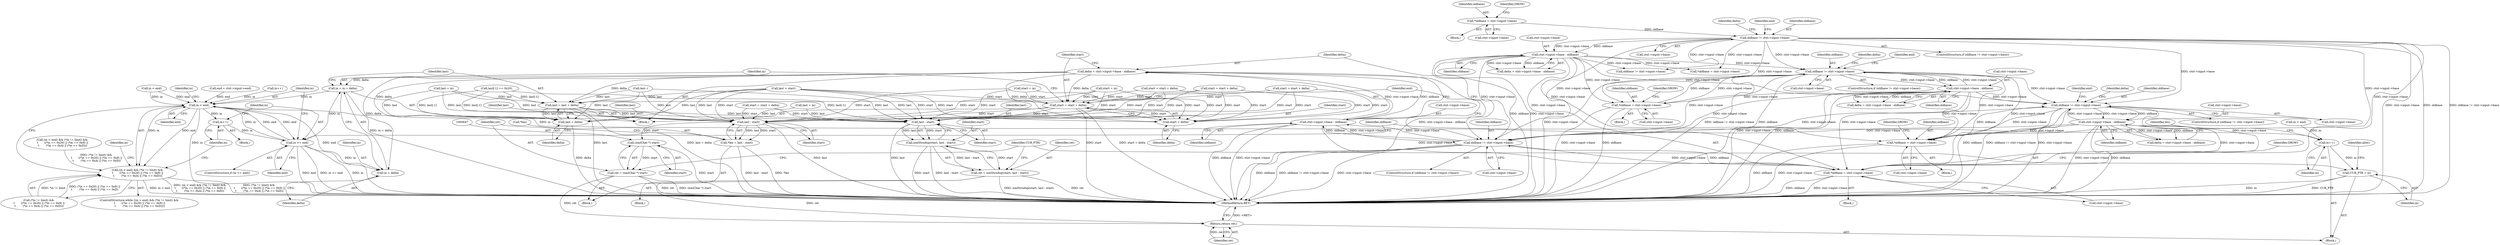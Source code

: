 digraph "0_Chrome_d0947db40187f4708c58e64cbd6013faf9eddeed_1@integer" {
"1000493" [label="(Call,delta = ctxt->input->base - oldbase)"];
"1000495" [label="(Call,ctxt->input->base - oldbase)"];
"1000484" [label="(Call,oldbase != ctxt->input->base)"];
"1000467" [label="(Call,*oldbase = ctxt->input->base)"];
"1000193" [label="(Call,ctxt->input->base - oldbase)"];
"1000182" [label="(Call,oldbase != ctxt->input->base)"];
"1000173" [label="(Call,*oldbase = ctxt->input->base)"];
"1000378" [label="(Call,oldbase != ctxt->input->base)"];
"1000361" [label="(Call,*oldbase = ctxt->input->base)"];
"1000389" [label="(Call,ctxt->input->base - oldbase)"];
"1000289" [label="(Call,ctxt->input->base - oldbase)"];
"1000278" [label="(Call,oldbase != ctxt->input->base)"];
"1000261" [label="(Call,*oldbase = ctxt->input->base)"];
"1000502" [label="(Call,start = start + delta)"];
"1000504" [label="(Call,start + delta)"];
"1000641" [label="(Call,last - start)"];
"1000638" [label="(Call,*len = last - start)"];
"1000646" [label="(Call,(xmlChar *) start)"];
"1000644" [label="(Call,ret = (xmlChar *) start)"];
"1000673" [label="(Return,return ret;)"];
"1000661" [label="(Call,last - start)"];
"1000659" [label="(Call,xmlStrndup(start, last - start))"];
"1000657" [label="(Call,ret = xmlStrndup(start, last - start))"];
"1000507" [label="(Call,in = in + delta)"];
"1000431" [label="(Call,in < end)"];
"1000430" [label="(Call,(in < end) && (*in != limit) && \n\t       ((*in == 0x20) || (*in == 0x9) ||\n\t        (*in == 0xA) || (*in == 0xD)))"];
"1000459" [label="(Call,in++)"];
"1000462" [label="(Call,in >= end)"];
"1000509" [label="(Call,in + delta)"];
"1000631" [label="(Call,in++)"];
"1000664" [label="(Call,CUR_PTR = in)"];
"1000512" [label="(Call,last = last + delta)"];
"1000514" [label="(Call,last + delta)"];
"1000660" [label="(Identifier,start)"];
"1000389" [label="(Call,ctxt->input->base - oldbase)"];
"1000211" [label="(Identifier,end)"];
"1000484" [label="(Call,oldbase != ctxt->input->base)"];
"1000631" [label="(Call,in++)"];
"1000646" [label="(Call,(xmlChar *) start)"];
"1000418" [label="(Call,last[-1] == 0x20)"];
"1000527" [label="(Identifier,in)"];
"1000263" [label="(Call,ctxt->input->base)"];
"1000431" [label="(Call,in < end)"];
"1000427" [label="(Call,last--)"];
"1000514" [label="(Call,last + delta)"];
"1000296" [label="(Call,start = start + delta)"];
"1000289" [label="(Call,ctxt->input->base - oldbase)"];
"1000390" [label="(Call,ctxt->input->base)"];
"1000645" [label="(Identifier,ret)"];
"1000469" [label="(Call,ctxt->input->base)"];
"1000174" [label="(Identifier,oldbase)"];
"1000315" [label="(Call,in < end)"];
"1000378" [label="(Call,oldbase != ctxt->input->base)"];
"1000485" [label="(Identifier,oldbase)"];
"1000659" [label="(Call,xmlStrndup(start, last - start))"];
"1000458" [label="(Block,)"];
"1000674" [label="(Identifier,ret)"];
"1000493" [label="(Call,delta = ctxt->input->base - oldbase)"];
"1000483" [label="(ControlStructure,if (oldbase != ctxt->input->base))"];
"1000361" [label="(Call,*oldbase = ctxt->input->base)"];
"1000501" [label="(Identifier,oldbase)"];
"1000664" [label="(Call,CUR_PTR = in)"];
"1000657" [label="(Call,ret = xmlStrndup(start, last - start))"];
"1000643" [label="(Identifier,start)"];
"1000290" [label="(Call,ctxt->input->base)"];
"1000635" [label="(Identifier,len)"];
"1000460" [label="(Identifier,in)"];
"1000388" [label="(Identifier,delta)"];
"1000193" [label="(Call,ctxt->input->base - oldbase)"];
"1000491" [label="(Block,)"];
"1000663" [label="(Identifier,start)"];
"1000534" [label="(Call,in < end)"];
"1000661" [label="(Call,last - start)"];
"1000658" [label="(Identifier,ret)"];
"1000432" [label="(Identifier,in)"];
"1000387" [label="(Call,delta = ctxt->input->base - oldbase)"];
"1000368" [label="(Identifier,GROW)"];
"1000467" [label="(Call,*oldbase = ctxt->input->base)"];
"1000518" [label="(Identifier,end)"];
"1000515" [label="(Identifier,last)"];
"1000288" [label="(Identifier,delta)"];
"1000637" [label="(Block,)"];
"1000662" [label="(Identifier,last)"];
"1000173" [label="(Call,*oldbase = ctxt->input->base)"];
"1000280" [label="(Call,ctxt->input->base)"];
"1000641" [label="(Call,last - start)"];
"1000287" [label="(Call,delta = ctxt->input->base - oldbase)"];
"1000486" [label="(Call,ctxt->input->base)"];
"1000184" [label="(Call,ctxt->input->base)"];
"1000507" [label="(Call,in = in + delta)"];
"1000259" [label="(Block,)"];
"1000673" [label="(Return,return ret;)"];
"1000513" [label="(Identifier,last)"];
"1000465" [label="(Block,)"];
"1000108" [label="(Block,)"];
"1000665" [label="(Identifier,CUR_PTR)"];
"1000194" [label="(Call,ctxt->input->base)"];
"1000642" [label="(Identifier,last)"];
"1000464" [label="(Identifier,end)"];
"1000183" [label="(Identifier,oldbase)"];
"1000687" [label="(MethodReturn,RET)"];
"1000512" [label="(Call,last = last + delta)"];
"1000494" [label="(Identifier,delta)"];
"1000463" [label="(Identifier,in)"];
"1000468" [label="(Identifier,oldbase)"];
"1000295" [label="(Identifier,oldbase)"];
"1000648" [label="(Identifier,start)"];
"1000307" [label="(Identifier,end)"];
"1000379" [label="(Identifier,oldbase)"];
"1000639" [label="(Call,*len)"];
"1000605" [label="(Call,start = start + delta)"];
"1000363" [label="(Call,ctxt->input->base)"];
"1000504" [label="(Call,start + delta)"];
"1000171" [label="(Block,)"];
"1000434" [label="(Call,(*in != limit) && \n\t       ((*in == 0x20) || (*in == 0x9) ||\n\t        (*in == 0xA) || (*in == 0xD)))"];
"1000380" [label="(Call,ctxt->input->base)"];
"1000503" [label="(Identifier,start)"];
"1000638" [label="(Call,*len = last - start)"];
"1000252" [label="(Call,start = in)"];
"1000517" [label="(Call,end = ctxt->input->end)"];
"1000474" [label="(Identifier,GROW)"];
"1000430" [label="(Call,(in < end) && (*in != limit) && \n\t       ((*in == 0x20) || (*in == 0x9) ||\n\t        (*in == 0xA) || (*in == 0xD)))"];
"1000191" [label="(Call,delta = ctxt->input->base - oldbase)"];
"1000506" [label="(Identifier,delta)"];
"1000164" [label="(Call,start = in)"];
"1000377" [label="(ControlStructure,if (oldbase != ctxt->input->base))"];
"1000396" [label="(Call,start = start + delta)"];
"1000650" [label="(Block,)"];
"1000644" [label="(Call,ret = (xmlChar *) start)"];
"1000622" [label="(Call,last = in)"];
"1000459" [label="(Call,in++)"];
"1000347" [label="(Call,in++)"];
"1000221" [label="(Call,(in < end) && (*in != limit) && \n\t       ((*in == 0x20) || (*in == 0x9) ||\n\t        (*in == 0xA) || (*in == 0xD)))"];
"1000505" [label="(Identifier,start)"];
"1000362" [label="(Identifier,oldbase)"];
"1000502" [label="(Call,start = start + delta)"];
"1000424" [label="(Call,last > start)"];
"1000199" [label="(Identifier,oldbase)"];
"1000175" [label="(Call,ctxt->input->base)"];
"1000359" [label="(Block,)"];
"1000200" [label="(Call,start = start + delta)"];
"1000668" [label="(Identifier,alloc)"];
"1000510" [label="(Identifier,in)"];
"1000495" [label="(Call,ctxt->input->base - oldbase)"];
"1000516" [label="(Identifier,delta)"];
"1000509" [label="(Call,in + delta)"];
"1000268" [label="(Identifier,GROW)"];
"1000462" [label="(Call,in >= end)"];
"1000437" [label="(Identifier,in)"];
"1000511" [label="(Identifier,delta)"];
"1000262" [label="(Identifier,oldbase)"];
"1000395" [label="(Identifier,oldbase)"];
"1000180" [label="(Identifier,GROW)"];
"1000461" [label="(ControlStructure,if (in >= end))"];
"1000413" [label="(Call,last = in)"];
"1000433" [label="(Identifier,end)"];
"1000496" [label="(Call,ctxt->input->base)"];
"1000570" [label="(Call,*oldbase = ctxt->input->base)"];
"1000587" [label="(Call,oldbase != ctxt->input->base)"];
"1000181" [label="(ControlStructure,if (oldbase != ctxt->input->base))"];
"1000407" [label="(Identifier,end)"];
"1000429" [label="(ControlStructure,while ((in < end) && (*in != limit) && \n\t       ((*in == 0x20) || (*in == 0x9) ||\n\t        (*in == 0xA) || (*in == 0xD))))"];
"1000632" [label="(Identifier,in)"];
"1000192" [label="(Identifier,delta)"];
"1000278" [label="(Call,oldbase != ctxt->input->base)"];
"1000261" [label="(Call,*oldbase = ctxt->input->base)"];
"1000182" [label="(Call,oldbase != ctxt->input->base)"];
"1000666" [label="(Identifier,in)"];
"1000508" [label="(Identifier,in)"];
"1000279" [label="(Identifier,oldbase)"];
"1000277" [label="(ControlStructure,if (oldbase != ctxt->input->base))"];
"1000493" -> "1000491"  [label="AST: "];
"1000493" -> "1000495"  [label="CFG: "];
"1000494" -> "1000493"  [label="AST: "];
"1000495" -> "1000493"  [label="AST: "];
"1000503" -> "1000493"  [label="CFG: "];
"1000493" -> "1000687"  [label="DDG: ctxt->input->base - oldbase"];
"1000495" -> "1000493"  [label="DDG: ctxt->input->base"];
"1000495" -> "1000493"  [label="DDG: oldbase"];
"1000493" -> "1000502"  [label="DDG: delta"];
"1000493" -> "1000504"  [label="DDG: delta"];
"1000493" -> "1000507"  [label="DDG: delta"];
"1000493" -> "1000509"  [label="DDG: delta"];
"1000493" -> "1000512"  [label="DDG: delta"];
"1000493" -> "1000514"  [label="DDG: delta"];
"1000495" -> "1000501"  [label="CFG: "];
"1000496" -> "1000495"  [label="AST: "];
"1000501" -> "1000495"  [label="AST: "];
"1000495" -> "1000687"  [label="DDG: ctxt->input->base"];
"1000495" -> "1000687"  [label="DDG: oldbase"];
"1000495" -> "1000467"  [label="DDG: ctxt->input->base"];
"1000495" -> "1000484"  [label="DDG: ctxt->input->base"];
"1000484" -> "1000495"  [label="DDG: ctxt->input->base"];
"1000484" -> "1000495"  [label="DDG: oldbase"];
"1000484" -> "1000483"  [label="AST: "];
"1000484" -> "1000486"  [label="CFG: "];
"1000485" -> "1000484"  [label="AST: "];
"1000486" -> "1000484"  [label="AST: "];
"1000494" -> "1000484"  [label="CFG: "];
"1000518" -> "1000484"  [label="CFG: "];
"1000484" -> "1000687"  [label="DDG: ctxt->input->base"];
"1000484" -> "1000687"  [label="DDG: oldbase"];
"1000484" -> "1000687"  [label="DDG: oldbase != ctxt->input->base"];
"1000484" -> "1000467"  [label="DDG: ctxt->input->base"];
"1000467" -> "1000484"  [label="DDG: oldbase"];
"1000193" -> "1000484"  [label="DDG: ctxt->input->base"];
"1000182" -> "1000484"  [label="DDG: ctxt->input->base"];
"1000378" -> "1000484"  [label="DDG: ctxt->input->base"];
"1000389" -> "1000484"  [label="DDG: ctxt->input->base"];
"1000289" -> "1000484"  [label="DDG: ctxt->input->base"];
"1000278" -> "1000484"  [label="DDG: ctxt->input->base"];
"1000467" -> "1000465"  [label="AST: "];
"1000467" -> "1000469"  [label="CFG: "];
"1000468" -> "1000467"  [label="AST: "];
"1000469" -> "1000467"  [label="AST: "];
"1000474" -> "1000467"  [label="CFG: "];
"1000467" -> "1000687"  [label="DDG: oldbase"];
"1000467" -> "1000687"  [label="DDG: ctxt->input->base"];
"1000193" -> "1000467"  [label="DDG: ctxt->input->base"];
"1000182" -> "1000467"  [label="DDG: ctxt->input->base"];
"1000378" -> "1000467"  [label="DDG: ctxt->input->base"];
"1000389" -> "1000467"  [label="DDG: ctxt->input->base"];
"1000289" -> "1000467"  [label="DDG: ctxt->input->base"];
"1000278" -> "1000467"  [label="DDG: ctxt->input->base"];
"1000193" -> "1000191"  [label="AST: "];
"1000193" -> "1000199"  [label="CFG: "];
"1000194" -> "1000193"  [label="AST: "];
"1000199" -> "1000193"  [label="AST: "];
"1000191" -> "1000193"  [label="CFG: "];
"1000193" -> "1000687"  [label="DDG: ctxt->input->base"];
"1000193" -> "1000687"  [label="DDG: oldbase"];
"1000193" -> "1000191"  [label="DDG: ctxt->input->base"];
"1000193" -> "1000191"  [label="DDG: oldbase"];
"1000182" -> "1000193"  [label="DDG: ctxt->input->base"];
"1000182" -> "1000193"  [label="DDG: oldbase"];
"1000193" -> "1000261"  [label="DDG: ctxt->input->base"];
"1000193" -> "1000278"  [label="DDG: ctxt->input->base"];
"1000193" -> "1000361"  [label="DDG: ctxt->input->base"];
"1000193" -> "1000378"  [label="DDG: ctxt->input->base"];
"1000193" -> "1000570"  [label="DDG: ctxt->input->base"];
"1000193" -> "1000587"  [label="DDG: ctxt->input->base"];
"1000182" -> "1000181"  [label="AST: "];
"1000182" -> "1000184"  [label="CFG: "];
"1000183" -> "1000182"  [label="AST: "];
"1000184" -> "1000182"  [label="AST: "];
"1000192" -> "1000182"  [label="CFG: "];
"1000211" -> "1000182"  [label="CFG: "];
"1000182" -> "1000687"  [label="DDG: oldbase != ctxt->input->base"];
"1000182" -> "1000687"  [label="DDG: ctxt->input->base"];
"1000182" -> "1000687"  [label="DDG: oldbase"];
"1000173" -> "1000182"  [label="DDG: oldbase"];
"1000182" -> "1000261"  [label="DDG: ctxt->input->base"];
"1000182" -> "1000278"  [label="DDG: ctxt->input->base"];
"1000182" -> "1000361"  [label="DDG: ctxt->input->base"];
"1000182" -> "1000378"  [label="DDG: ctxt->input->base"];
"1000182" -> "1000570"  [label="DDG: ctxt->input->base"];
"1000182" -> "1000587"  [label="DDG: ctxt->input->base"];
"1000173" -> "1000171"  [label="AST: "];
"1000173" -> "1000175"  [label="CFG: "];
"1000174" -> "1000173"  [label="AST: "];
"1000175" -> "1000173"  [label="AST: "];
"1000180" -> "1000173"  [label="CFG: "];
"1000378" -> "1000377"  [label="AST: "];
"1000378" -> "1000380"  [label="CFG: "];
"1000379" -> "1000378"  [label="AST: "];
"1000380" -> "1000378"  [label="AST: "];
"1000388" -> "1000378"  [label="CFG: "];
"1000407" -> "1000378"  [label="CFG: "];
"1000378" -> "1000687"  [label="DDG: ctxt->input->base"];
"1000378" -> "1000687"  [label="DDG: oldbase"];
"1000378" -> "1000687"  [label="DDG: oldbase != ctxt->input->base"];
"1000378" -> "1000361"  [label="DDG: ctxt->input->base"];
"1000361" -> "1000378"  [label="DDG: oldbase"];
"1000389" -> "1000378"  [label="DDG: ctxt->input->base"];
"1000289" -> "1000378"  [label="DDG: ctxt->input->base"];
"1000278" -> "1000378"  [label="DDG: ctxt->input->base"];
"1000378" -> "1000389"  [label="DDG: ctxt->input->base"];
"1000378" -> "1000389"  [label="DDG: oldbase"];
"1000361" -> "1000359"  [label="AST: "];
"1000361" -> "1000363"  [label="CFG: "];
"1000362" -> "1000361"  [label="AST: "];
"1000363" -> "1000361"  [label="AST: "];
"1000368" -> "1000361"  [label="CFG: "];
"1000361" -> "1000687"  [label="DDG: oldbase"];
"1000361" -> "1000687"  [label="DDG: ctxt->input->base"];
"1000389" -> "1000361"  [label="DDG: ctxt->input->base"];
"1000289" -> "1000361"  [label="DDG: ctxt->input->base"];
"1000278" -> "1000361"  [label="DDG: ctxt->input->base"];
"1000389" -> "1000387"  [label="AST: "];
"1000389" -> "1000395"  [label="CFG: "];
"1000390" -> "1000389"  [label="AST: "];
"1000395" -> "1000389"  [label="AST: "];
"1000387" -> "1000389"  [label="CFG: "];
"1000389" -> "1000687"  [label="DDG: ctxt->input->base"];
"1000389" -> "1000687"  [label="DDG: oldbase"];
"1000389" -> "1000387"  [label="DDG: ctxt->input->base"];
"1000389" -> "1000387"  [label="DDG: oldbase"];
"1000289" -> "1000287"  [label="AST: "];
"1000289" -> "1000295"  [label="CFG: "];
"1000290" -> "1000289"  [label="AST: "];
"1000295" -> "1000289"  [label="AST: "];
"1000287" -> "1000289"  [label="CFG: "];
"1000289" -> "1000687"  [label="DDG: ctxt->input->base"];
"1000289" -> "1000687"  [label="DDG: oldbase"];
"1000289" -> "1000261"  [label="DDG: ctxt->input->base"];
"1000289" -> "1000278"  [label="DDG: ctxt->input->base"];
"1000289" -> "1000287"  [label="DDG: ctxt->input->base"];
"1000289" -> "1000287"  [label="DDG: oldbase"];
"1000278" -> "1000289"  [label="DDG: ctxt->input->base"];
"1000278" -> "1000289"  [label="DDG: oldbase"];
"1000278" -> "1000277"  [label="AST: "];
"1000278" -> "1000280"  [label="CFG: "];
"1000279" -> "1000278"  [label="AST: "];
"1000280" -> "1000278"  [label="AST: "];
"1000288" -> "1000278"  [label="CFG: "];
"1000307" -> "1000278"  [label="CFG: "];
"1000278" -> "1000687"  [label="DDG: ctxt->input->base"];
"1000278" -> "1000687"  [label="DDG: oldbase != ctxt->input->base"];
"1000278" -> "1000687"  [label="DDG: oldbase"];
"1000278" -> "1000261"  [label="DDG: ctxt->input->base"];
"1000261" -> "1000278"  [label="DDG: oldbase"];
"1000261" -> "1000259"  [label="AST: "];
"1000261" -> "1000263"  [label="CFG: "];
"1000262" -> "1000261"  [label="AST: "];
"1000263" -> "1000261"  [label="AST: "];
"1000268" -> "1000261"  [label="CFG: "];
"1000261" -> "1000687"  [label="DDG: ctxt->input->base"];
"1000261" -> "1000687"  [label="DDG: oldbase"];
"1000502" -> "1000491"  [label="AST: "];
"1000502" -> "1000504"  [label="CFG: "];
"1000503" -> "1000502"  [label="AST: "];
"1000504" -> "1000502"  [label="AST: "];
"1000508" -> "1000502"  [label="CFG: "];
"1000502" -> "1000687"  [label="DDG: start"];
"1000502" -> "1000687"  [label="DDG: start + delta"];
"1000396" -> "1000502"  [label="DDG: start"];
"1000200" -> "1000502"  [label="DDG: start"];
"1000252" -> "1000502"  [label="DDG: start"];
"1000424" -> "1000502"  [label="DDG: start"];
"1000296" -> "1000502"  [label="DDG: start"];
"1000164" -> "1000502"  [label="DDG: start"];
"1000502" -> "1000504"  [label="DDG: start"];
"1000502" -> "1000641"  [label="DDG: start"];
"1000502" -> "1000661"  [label="DDG: start"];
"1000504" -> "1000506"  [label="CFG: "];
"1000505" -> "1000504"  [label="AST: "];
"1000506" -> "1000504"  [label="AST: "];
"1000396" -> "1000504"  [label="DDG: start"];
"1000200" -> "1000504"  [label="DDG: start"];
"1000252" -> "1000504"  [label="DDG: start"];
"1000424" -> "1000504"  [label="DDG: start"];
"1000296" -> "1000504"  [label="DDG: start"];
"1000164" -> "1000504"  [label="DDG: start"];
"1000641" -> "1000638"  [label="AST: "];
"1000641" -> "1000643"  [label="CFG: "];
"1000642" -> "1000641"  [label="AST: "];
"1000643" -> "1000641"  [label="AST: "];
"1000638" -> "1000641"  [label="CFG: "];
"1000641" -> "1000687"  [label="DDG: last"];
"1000641" -> "1000638"  [label="DDG: last"];
"1000641" -> "1000638"  [label="DDG: start"];
"1000427" -> "1000641"  [label="DDG: last"];
"1000622" -> "1000641"  [label="DDG: last"];
"1000512" -> "1000641"  [label="DDG: last"];
"1000413" -> "1000641"  [label="DDG: last"];
"1000424" -> "1000641"  [label="DDG: last"];
"1000424" -> "1000641"  [label="DDG: start"];
"1000418" -> "1000641"  [label="DDG: last[-1]"];
"1000396" -> "1000641"  [label="DDG: start"];
"1000200" -> "1000641"  [label="DDG: start"];
"1000252" -> "1000641"  [label="DDG: start"];
"1000296" -> "1000641"  [label="DDG: start"];
"1000605" -> "1000641"  [label="DDG: start"];
"1000164" -> "1000641"  [label="DDG: start"];
"1000641" -> "1000646"  [label="DDG: start"];
"1000638" -> "1000637"  [label="AST: "];
"1000639" -> "1000638"  [label="AST: "];
"1000645" -> "1000638"  [label="CFG: "];
"1000638" -> "1000687"  [label="DDG: last - start"];
"1000638" -> "1000687"  [label="DDG: *len"];
"1000646" -> "1000644"  [label="AST: "];
"1000646" -> "1000648"  [label="CFG: "];
"1000647" -> "1000646"  [label="AST: "];
"1000648" -> "1000646"  [label="AST: "];
"1000644" -> "1000646"  [label="CFG: "];
"1000646" -> "1000687"  [label="DDG: start"];
"1000646" -> "1000644"  [label="DDG: start"];
"1000644" -> "1000637"  [label="AST: "];
"1000645" -> "1000644"  [label="AST: "];
"1000665" -> "1000644"  [label="CFG: "];
"1000644" -> "1000687"  [label="DDG: (xmlChar *) start"];
"1000644" -> "1000687"  [label="DDG: ret"];
"1000644" -> "1000673"  [label="DDG: ret"];
"1000673" -> "1000108"  [label="AST: "];
"1000673" -> "1000674"  [label="CFG: "];
"1000674" -> "1000673"  [label="AST: "];
"1000687" -> "1000673"  [label="CFG: "];
"1000673" -> "1000687"  [label="DDG: <RET>"];
"1000674" -> "1000673"  [label="DDG: ret"];
"1000657" -> "1000673"  [label="DDG: ret"];
"1000661" -> "1000659"  [label="AST: "];
"1000661" -> "1000663"  [label="CFG: "];
"1000662" -> "1000661"  [label="AST: "];
"1000663" -> "1000661"  [label="AST: "];
"1000659" -> "1000661"  [label="CFG: "];
"1000661" -> "1000687"  [label="DDG: last"];
"1000661" -> "1000659"  [label="DDG: start"];
"1000661" -> "1000659"  [label="DDG: last"];
"1000427" -> "1000661"  [label="DDG: last"];
"1000622" -> "1000661"  [label="DDG: last"];
"1000512" -> "1000661"  [label="DDG: last"];
"1000413" -> "1000661"  [label="DDG: last"];
"1000424" -> "1000661"  [label="DDG: last"];
"1000424" -> "1000661"  [label="DDG: start"];
"1000418" -> "1000661"  [label="DDG: last[-1]"];
"1000396" -> "1000661"  [label="DDG: start"];
"1000200" -> "1000661"  [label="DDG: start"];
"1000252" -> "1000661"  [label="DDG: start"];
"1000296" -> "1000661"  [label="DDG: start"];
"1000605" -> "1000661"  [label="DDG: start"];
"1000164" -> "1000661"  [label="DDG: start"];
"1000659" -> "1000657"  [label="AST: "];
"1000660" -> "1000659"  [label="AST: "];
"1000657" -> "1000659"  [label="CFG: "];
"1000659" -> "1000687"  [label="DDG: start"];
"1000659" -> "1000687"  [label="DDG: last - start"];
"1000659" -> "1000657"  [label="DDG: start"];
"1000659" -> "1000657"  [label="DDG: last - start"];
"1000657" -> "1000650"  [label="AST: "];
"1000658" -> "1000657"  [label="AST: "];
"1000665" -> "1000657"  [label="CFG: "];
"1000657" -> "1000687"  [label="DDG: ret"];
"1000657" -> "1000687"  [label="DDG: xmlStrndup(start, last - start)"];
"1000507" -> "1000491"  [label="AST: "];
"1000507" -> "1000509"  [label="CFG: "];
"1000508" -> "1000507"  [label="AST: "];
"1000509" -> "1000507"  [label="AST: "];
"1000513" -> "1000507"  [label="CFG: "];
"1000507" -> "1000687"  [label="DDG: in + delta"];
"1000507" -> "1000431"  [label="DDG: in"];
"1000462" -> "1000507"  [label="DDG: in"];
"1000431" -> "1000430"  [label="AST: "];
"1000431" -> "1000433"  [label="CFG: "];
"1000432" -> "1000431"  [label="AST: "];
"1000433" -> "1000431"  [label="AST: "];
"1000437" -> "1000431"  [label="CFG: "];
"1000430" -> "1000431"  [label="CFG: "];
"1000431" -> "1000687"  [label="DDG: in"];
"1000431" -> "1000687"  [label="DDG: end"];
"1000431" -> "1000430"  [label="DDG: in"];
"1000431" -> "1000430"  [label="DDG: end"];
"1000462" -> "1000431"  [label="DDG: in"];
"1000462" -> "1000431"  [label="DDG: end"];
"1000315" -> "1000431"  [label="DDG: in"];
"1000315" -> "1000431"  [label="DDG: end"];
"1000347" -> "1000431"  [label="DDG: in"];
"1000517" -> "1000431"  [label="DDG: end"];
"1000431" -> "1000459"  [label="DDG: in"];
"1000431" -> "1000462"  [label="DDG: end"];
"1000431" -> "1000631"  [label="DDG: in"];
"1000430" -> "1000429"  [label="AST: "];
"1000430" -> "1000434"  [label="CFG: "];
"1000434" -> "1000430"  [label="AST: "];
"1000460" -> "1000430"  [label="CFG: "];
"1000527" -> "1000430"  [label="CFG: "];
"1000430" -> "1000687"  [label="DDG: (*in != limit) && \n\t       ((*in == 0x20) || (*in == 0x9) ||\n\t        (*in == 0xA) || (*in == 0xD))"];
"1000430" -> "1000687"  [label="DDG: in < end"];
"1000430" -> "1000687"  [label="DDG: (in < end) && (*in != limit) && \n\t       ((*in == 0x20) || (*in == 0x9) ||\n\t        (*in == 0xA) || (*in == 0xD))"];
"1000434" -> "1000430"  [label="DDG: *in != limit"];
"1000434" -> "1000430"  [label="DDG: (*in == 0x20) || (*in == 0x9) ||\n\t        (*in == 0xA) || (*in == 0xD)"];
"1000221" -> "1000430"  [label="DDG: (*in != limit) && \n\t       ((*in == 0x20) || (*in == 0x9) ||\n\t        (*in == 0xA) || (*in == 0xD))"];
"1000459" -> "1000458"  [label="AST: "];
"1000459" -> "1000460"  [label="CFG: "];
"1000460" -> "1000459"  [label="AST: "];
"1000463" -> "1000459"  [label="CFG: "];
"1000459" -> "1000462"  [label="DDG: in"];
"1000462" -> "1000461"  [label="AST: "];
"1000462" -> "1000464"  [label="CFG: "];
"1000463" -> "1000462"  [label="AST: "];
"1000464" -> "1000462"  [label="AST: "];
"1000432" -> "1000462"  [label="CFG: "];
"1000468" -> "1000462"  [label="CFG: "];
"1000462" -> "1000687"  [label="DDG: in"];
"1000462" -> "1000687"  [label="DDG: end"];
"1000462" -> "1000687"  [label="DDG: in >= end"];
"1000462" -> "1000509"  [label="DDG: in"];
"1000509" -> "1000511"  [label="CFG: "];
"1000510" -> "1000509"  [label="AST: "];
"1000511" -> "1000509"  [label="AST: "];
"1000631" -> "1000108"  [label="AST: "];
"1000631" -> "1000632"  [label="CFG: "];
"1000632" -> "1000631"  [label="AST: "];
"1000635" -> "1000631"  [label="CFG: "];
"1000534" -> "1000631"  [label="DDG: in"];
"1000631" -> "1000664"  [label="DDG: in"];
"1000664" -> "1000108"  [label="AST: "];
"1000664" -> "1000666"  [label="CFG: "];
"1000665" -> "1000664"  [label="AST: "];
"1000666" -> "1000664"  [label="AST: "];
"1000668" -> "1000664"  [label="CFG: "];
"1000664" -> "1000687"  [label="DDG: in"];
"1000664" -> "1000687"  [label="DDG: CUR_PTR"];
"1000512" -> "1000491"  [label="AST: "];
"1000512" -> "1000514"  [label="CFG: "];
"1000513" -> "1000512"  [label="AST: "];
"1000514" -> "1000512"  [label="AST: "];
"1000518" -> "1000512"  [label="CFG: "];
"1000512" -> "1000687"  [label="DDG: last"];
"1000512" -> "1000687"  [label="DDG: last + delta"];
"1000427" -> "1000512"  [label="DDG: last"];
"1000413" -> "1000512"  [label="DDG: last"];
"1000424" -> "1000512"  [label="DDG: last"];
"1000418" -> "1000512"  [label="DDG: last[-1]"];
"1000512" -> "1000514"  [label="DDG: last"];
"1000514" -> "1000516"  [label="CFG: "];
"1000515" -> "1000514"  [label="AST: "];
"1000516" -> "1000514"  [label="AST: "];
"1000514" -> "1000687"  [label="DDG: delta"];
"1000427" -> "1000514"  [label="DDG: last"];
"1000413" -> "1000514"  [label="DDG: last"];
"1000424" -> "1000514"  [label="DDG: last"];
"1000418" -> "1000514"  [label="DDG: last[-1]"];
}
